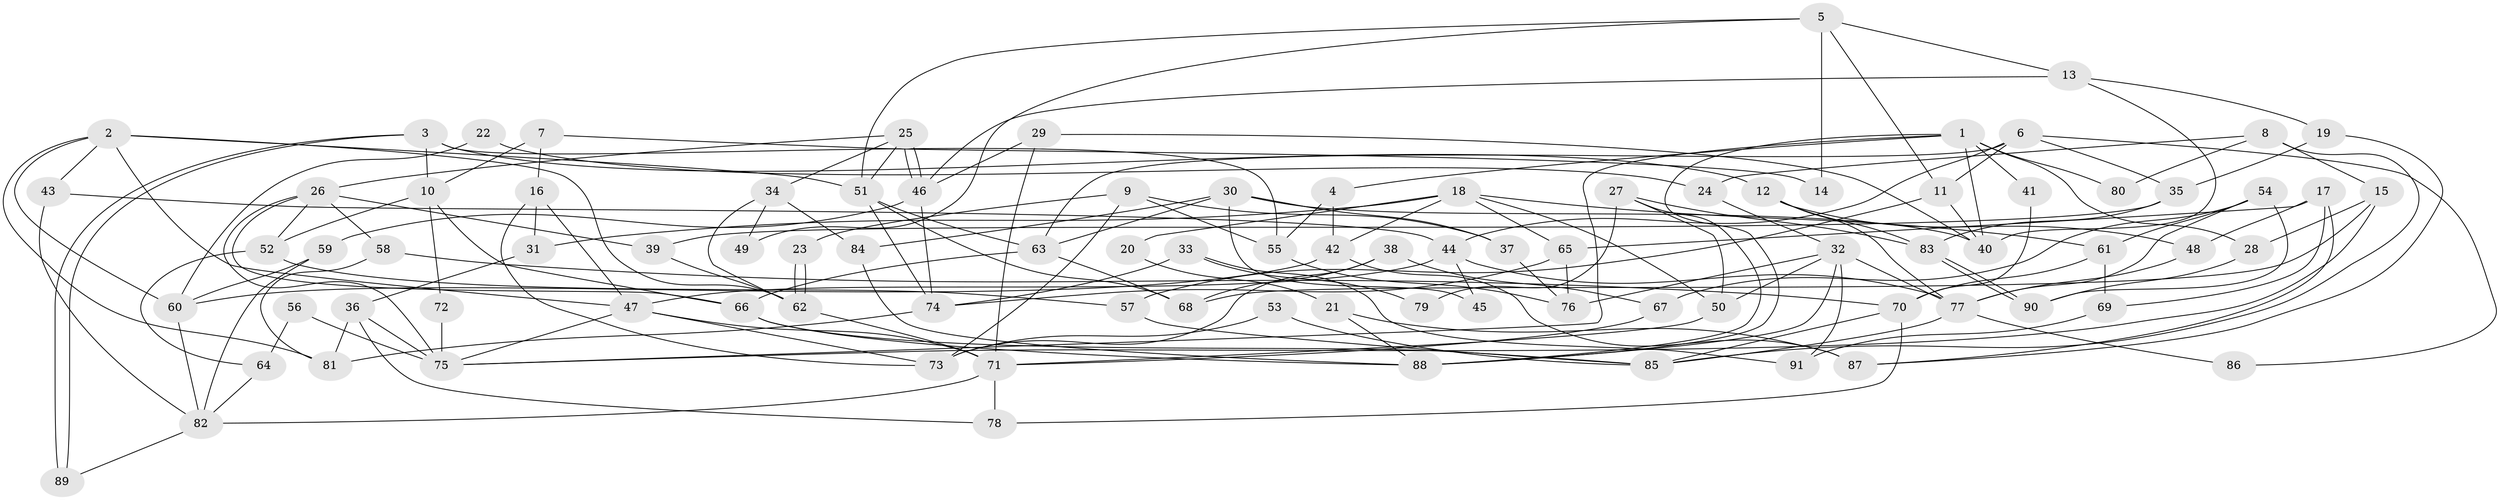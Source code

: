 // Generated by graph-tools (version 1.1) at 2025/49/03/09/25 04:49:23]
// undirected, 91 vertices, 182 edges
graph export_dot {
graph [start="1"]
  node [color=gray90,style=filled];
  1;
  2;
  3;
  4;
  5;
  6;
  7;
  8;
  9;
  10;
  11;
  12;
  13;
  14;
  15;
  16;
  17;
  18;
  19;
  20;
  21;
  22;
  23;
  24;
  25;
  26;
  27;
  28;
  29;
  30;
  31;
  32;
  33;
  34;
  35;
  36;
  37;
  38;
  39;
  40;
  41;
  42;
  43;
  44;
  45;
  46;
  47;
  48;
  49;
  50;
  51;
  52;
  53;
  54;
  55;
  56;
  57;
  58;
  59;
  60;
  61;
  62;
  63;
  64;
  65;
  66;
  67;
  68;
  69;
  70;
  71;
  72;
  73;
  74;
  75;
  76;
  77;
  78;
  79;
  80;
  81;
  82;
  83;
  84;
  85;
  86;
  87;
  88;
  89;
  90;
  91;
  1 -- 75;
  1 -- 88;
  1 -- 4;
  1 -- 28;
  1 -- 40;
  1 -- 41;
  1 -- 80;
  2 -- 51;
  2 -- 62;
  2 -- 43;
  2 -- 47;
  2 -- 60;
  2 -- 81;
  3 -- 89;
  3 -- 89;
  3 -- 55;
  3 -- 10;
  3 -- 12;
  4 -- 55;
  4 -- 42;
  5 -- 13;
  5 -- 51;
  5 -- 11;
  5 -- 14;
  5 -- 49;
  6 -- 44;
  6 -- 35;
  6 -- 11;
  6 -- 63;
  6 -- 86;
  7 -- 10;
  7 -- 16;
  7 -- 14;
  8 -- 15;
  8 -- 85;
  8 -- 24;
  8 -- 80;
  9 -- 37;
  9 -- 73;
  9 -- 23;
  9 -- 55;
  10 -- 52;
  10 -- 66;
  10 -- 72;
  11 -- 40;
  11 -- 57;
  12 -- 77;
  12 -- 48;
  12 -- 83;
  13 -- 40;
  13 -- 46;
  13 -- 19;
  15 -- 75;
  15 -- 28;
  15 -- 68;
  16 -- 47;
  16 -- 31;
  16 -- 73;
  17 -- 87;
  17 -- 48;
  17 -- 65;
  17 -- 69;
  18 -- 50;
  18 -- 65;
  18 -- 20;
  18 -- 31;
  18 -- 42;
  18 -- 61;
  19 -- 35;
  19 -- 87;
  20 -- 21;
  21 -- 87;
  21 -- 88;
  22 -- 60;
  22 -- 24;
  23 -- 62;
  23 -- 62;
  24 -- 32;
  25 -- 46;
  25 -- 46;
  25 -- 51;
  25 -- 26;
  25 -- 34;
  26 -- 66;
  26 -- 39;
  26 -- 52;
  26 -- 58;
  26 -- 75;
  27 -- 83;
  27 -- 88;
  27 -- 50;
  27 -- 79;
  28 -- 90;
  29 -- 40;
  29 -- 46;
  29 -- 71;
  30 -- 63;
  30 -- 40;
  30 -- 37;
  30 -- 45;
  30 -- 84;
  31 -- 36;
  32 -- 88;
  32 -- 50;
  32 -- 76;
  32 -- 77;
  32 -- 91;
  33 -- 74;
  33 -- 91;
  33 -- 79;
  34 -- 62;
  34 -- 49;
  34 -- 84;
  35 -- 39;
  35 -- 83;
  36 -- 75;
  36 -- 81;
  36 -- 78;
  37 -- 76;
  38 -- 67;
  38 -- 73;
  38 -- 68;
  39 -- 62;
  41 -- 70;
  42 -- 60;
  42 -- 87;
  43 -- 82;
  43 -- 44;
  44 -- 47;
  44 -- 45;
  44 -- 77;
  46 -- 59;
  46 -- 74;
  47 -- 71;
  47 -- 73;
  47 -- 75;
  48 -- 77;
  50 -- 71;
  51 -- 68;
  51 -- 63;
  51 -- 74;
  52 -- 57;
  52 -- 64;
  53 -- 85;
  53 -- 73;
  54 -- 61;
  54 -- 77;
  54 -- 67;
  54 -- 90;
  55 -- 76;
  56 -- 75;
  56 -- 64;
  57 -- 85;
  58 -- 81;
  58 -- 70;
  59 -- 82;
  59 -- 60;
  60 -- 82;
  61 -- 70;
  61 -- 69;
  62 -- 71;
  63 -- 68;
  63 -- 66;
  64 -- 82;
  65 -- 74;
  65 -- 76;
  66 -- 85;
  66 -- 88;
  67 -- 71;
  69 -- 91;
  70 -- 85;
  70 -- 78;
  71 -- 78;
  71 -- 82;
  72 -- 75;
  74 -- 81;
  77 -- 85;
  77 -- 86;
  82 -- 89;
  83 -- 90;
  83 -- 90;
  84 -- 88;
}
